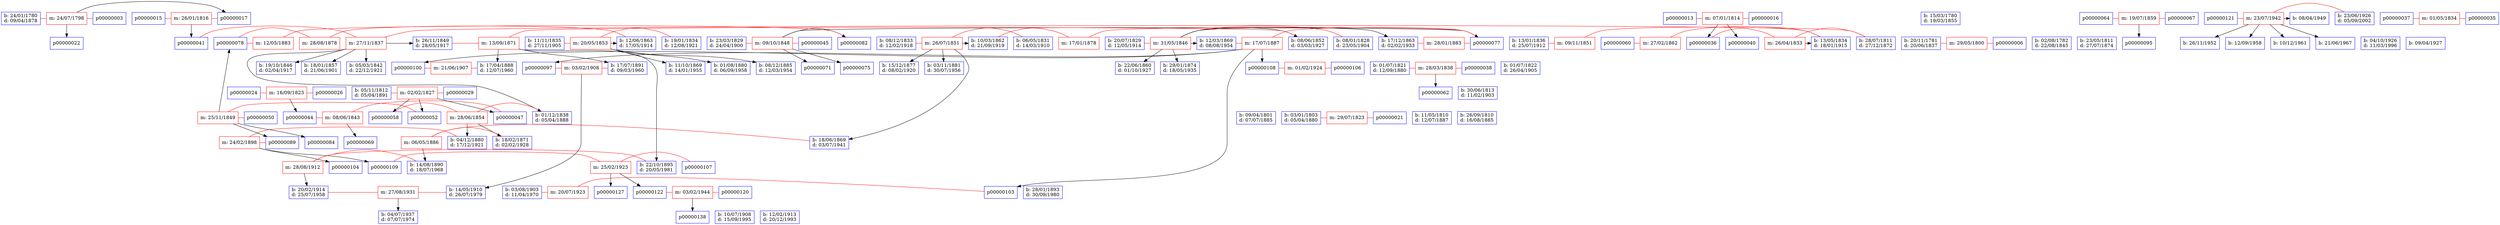 digraph familyTree {
node [shape=box style=solid color=blue]
p00000001 [label="b: 24/01/1780\nd: 09/04/1878"]
{ rank = same; p00000001 p00000017; }
p00000002 [label="b: 15/03/1780\nd: 19/03/1855"]
{ rank = same; p00000002 p00000017; }
p00000004 [label="b: 20/11/1781\nd: 20/06/1837"]
{ rank = same; p00000004 p00000036; }
p00000005 [label="b: 02/08/1782\nd: 22/08/1845"]
{ rank = same; p00000005 p00000036; }
p00000018 [label="b: 09/04/1801\nd: 07/07/1885"]
{ rank = same; p00000018 p00000044; }
p00000019 [label="b: 03/01/1803\nd: 05/04/1880"]
{ rank = same; p00000019 p00000044; }
p00000027 [label="b: 11/05/1810\nd: 12/07/1887"]
{ rank = same; p00000027 p00000047; }
p00000028 [label="b: 26/09/1810\nd: 16/08/1885"]
{ rank = same; p00000028 p00000047; }
p00000030 [label="b: 23/05/1811\nd: 27/07/1874"]
{ rank = same; p00000030 p00000055; }
p00000031 [label="b: 28/07/1811\nd: 27/12/1872"]
{ rank = same; p00000031 p00000055; }
p00000055 [label="b: 13/05/1834\nd: 18/01/1915"]
p00000061 [label="b: 01/12/1838\nd: 05/04/1888"]
p00000087 [label="b: 18/02/1871\nd: 02/02/1928"]
p00000098 [label="b: 14/08/1890\nd: 18/07/1968"]
p00000113 [label="b: 20/02/1914\nd: 25/07/1958"]
p00000092 [label="b: 04/12/1880\nd: 17/12/1921"]
p00000065 [label="b: 05/03/1842\nd: 22/12/1921"]
p00000068 [label="b: 19/10/1846\nd: 02/04/1917"]
p00000070 [label="b: 26/11/1849\nd: 28/05/1917"]
p00000074 [label="b: 18/01/1857\nd: 21/06/1901"]
p00000032 [label="b: 05/11/1812\nd: 05/04/1891"]
{ rank = same; p00000032 p00000062; }
p00000033 [label="b: 30/06/1813\nd: 11/02/1903"]
{ rank = same; p00000033 p00000062; }
p00000042 [label="b: 01/07/1821\nd: 12/09/1880"]
{ rank = same; p00000042 p00000071; }
p00000043 [label="b: 01/07/1822\nd: 26/04/1905"]
{ rank = same; p00000043 p00000071; }
p00000046 [label="b: 08/01/1828\nd: 23/05/1904"]
{ rank = same; p00000046 p00000072; }
p00000072 [label="b: 08/06/1852\nd: 03/03/1927"]
p00000096 [label="b: 17/04/1888\nd: 12/07/1960"]
p00000099 [label="b: 17/07/1891\nd: 09/03/1960"]
p00000111 [label="b: 14/05/1910\nd: 26/07/1979"]
p00000133 [label="b: 04/07/1937\nd: 07/07/1974"]
p00000102 [label="b: 22/10/1895\nd: 20/05/1981"]
p00000076 [label="b: 22/06/1860\nd: 01/10/1927"]
p00000081 [label="b: 17/12/1863\nd: 02/02/1933"]
p00000083 [label="b: 12/03/1869\nd: 08/08/1954"]
p00000088 [label="b: 29/01/1874\nd: 18/05/1935"]
p00000048 [label="b: 23/03/1829\nd: 24/04/1900"]
{ rank = same; p00000048 p00000078; }
p00000049 [label="b: 20/07/1829\nd: 12/05/1914"]
{ rank = same; p00000049 p00000078; }
p00000051 [label="b: 06/05/1831\nd: 14/03/1910"]
{ rank = same; p00000051 p00000079; }
p00000079 [label="b: 10/03/1862\nd: 21/09/1919"]
p00000085 [label="b: 18/06/1869\nd: 03/07/1941"]
p00000090 [label="b: 15/12/1877\nd: 08/02/1920"]
p00000093 [label="b: 03/11/1881\nd: 30/07/1956"]
p00000053 [label="b: 08/12/1833\nd: 12/02/1918"]
{ rank = same; p00000053 p00000080; }
p00000054 [label="b: 19/01/1834\nd: 12/08/1921"]
{ rank = same; p00000054 p00000080; }
p00000080 [label="b: 12/06/1863\nd: 17/05/1914"]
p00000086 [label="b: 11/10/1869\nd: 14/01/1955"]
p00000091 [label="b: 01/08/1880\nd: 06/09/1958"]
p00000094 [label="b: 08/12/1885\nd: 12/03/1954"]
p00000056 [label="b: 11/11/1835\nd: 27/11/1905"]
{ rank = same; p00000056 p00000095; }
p00000057 [label="b: 13/01/1836\nd: 25/07/1912"]
{ rank = same; p00000057 p00000095; }
p00000101 [label="b: 28/01/1893\nd: 30/09/1980"]
{ rank = same; p00000101 p00000122; }
p00000105 [label="b: 03/08/1903\nd: 11/04/1970"]
{ rank = same; p00000105 p00000122; }
p00000110 [label="b: 10/07/1908\nd: 15/09/1995"]
{ rank = same; p00000110 p00000138; }
p00000112 [label="b: 12/02/1913\nd: 20/12/1993"]
{ rank = same; p00000112 p00000138; }
p00000123 [label="b: 23/06/1926\nd: 05/09/2002"]
{ rank = same; p00000123 p00000141; }
p00000141 [label="b: 08/04/1949"]
p00000144 [label="b: 26/11/1952"]
p00000146 [label="b: 12/09/1958"]
p00000149 [label="b: 10/12/1961"]
p00000152 [label="b: 21/06/1967"]
p00000124 [label="b: 04/10/1926\nd: 11/03/1996"]
{ rank = same; p00000124 p00000152; }
p00000125 [label="b: 09/04/1927"]
{ rank = same; p00000125 p00000152; }
p00000001 -> m00000002 [color=red arrowhead=none]
m00000002 -> p00000003 [color=red arrowhead=none]
m00000002 [shape=box color=red label="m: 24/07/1798"]
{ rank = same; p00000001 p00000003 m00000002; }
m00000002 -> p00000017
m00000002 -> p00000022
p00000004 -> m00000003 [color=red arrowhead=none]
m00000003 -> p00000006 [color=red arrowhead=none]
m00000003 [shape=box color=red label="m: 29/05/1800"]
{ rank = same; p00000004 p00000006 m00000003; }
p00000013 -> m00000004 [color=red arrowhead=none]
m00000004 -> p00000016 [color=red arrowhead=none]
m00000004 [shape=box color=red label="m: 07/01/1814"]
{ rank = same; p00000013 p00000016 m00000004; }
m00000004 -> p00000036
m00000004 -> p00000040
p00000015 -> m00000005 [color=red arrowhead=none]
m00000005 -> p00000017 [color=red arrowhead=none]
m00000005 [shape=box color=red label="m: 26/01/1816"]
{ rank = same; p00000015 p00000017 m00000005; }
m00000005 -> p00000041
p00000019 -> m00000006 [color=red arrowhead=none]
m00000006 -> p00000021 [color=red arrowhead=none]
m00000006 [shape=box color=red label="m: 29/07/1823"]
{ rank = same; p00000019 p00000021 m00000006; }
p00000024 -> m00000007 [color=red arrowhead=none]
m00000007 -> p00000026 [color=red arrowhead=none]
m00000007 [shape=box color=red label="m: 16/09/1823"]
{ rank = same; p00000024 p00000026 m00000007; }
m00000007 -> p00000044
p00000032 -> m00000008 [color=red arrowhead=none]
m00000008 -> p00000029 [color=red arrowhead=none]
m00000008 [shape=box color=red label="m: 02/02/1827"]
{ rank = same; p00000032 p00000029 m00000008; }
m00000008 -> p00000047
m00000008 -> p00000052
m00000008 -> p00000058
p00000036 -> m00000009 [color=red arrowhead=none]
m00000009 -> p00000031 [color=red arrowhead=none]
m00000009 [shape=box color=red label="m: 26/04/1833"]
{ rank = same; p00000036 p00000031 m00000009; }
m00000009 -> p00000055
p00000041 -> m00000010 [color=red arrowhead=none]
m00000010 -> p00000031 [color=red arrowhead=none]
m00000010 [shape=box color=red label="m: 27/11/1837"]
{ rank = same; p00000041 p00000031 m00000010; }
m00000010 -> p00000061
m00000010 -> p00000065
m00000010 -> p00000068
m00000010 -> p00000070
m00000010 -> p00000074
p00000037 -> m00000011 [color=red arrowhead=none]
m00000011 -> p00000035 [color=red arrowhead=none]
m00000011 [shape=box color=red label="m: 01/05/1834"]
{ rank = same; p00000037 p00000035 m00000011; }
p00000042 -> m00000012 [color=red arrowhead=none]
m00000012 -> p00000038 [color=red arrowhead=none]
m00000012 [shape=box color=red label="m: 28/03/1838"]
{ rank = same; p00000042 p00000038 m00000012; }
m00000012 -> p00000062
p00000047 -> m00000013 [color=red arrowhead=none]
m00000013 -> p00000044 [color=red arrowhead=none]
m00000013 [shape=box color=red label="m: 08/06/1843"]
{ rank = same; p00000047 p00000044 m00000013; }
m00000013 -> p00000069
p00000048 -> m00000014 [color=red arrowhead=none]
m00000014 -> p00000045 [color=red arrowhead=none]
m00000014 [shape=box color=red label="m: 09/10/1848"]
{ rank = same; p00000048 p00000045 m00000014; }
m00000014 -> p00000071
m00000014 -> p00000075
m00000014 -> p00000077
m00000014 -> p00000082
p00000049 -> m00000015 [color=red arrowhead=none]
m00000015 -> p00000046 [color=red arrowhead=none]
m00000015 [shape=box color=red label="m: 31/05/1846"]
{ rank = same; p00000049 p00000046 m00000015; }
m00000015 -> p00000072
m00000015 -> p00000076
m00000015 -> p00000081
m00000015 -> p00000083
m00000015 -> p00000088
p00000052 -> m00000016 [color=red arrowhead=none]
m00000016 -> p00000050 [color=red arrowhead=none]
m00000016 [shape=box color=red label="m: 25/11/1849"]
{ rank = same; p00000052 p00000050 m00000016; }
m00000016 -> p00000078
m00000016 -> p00000084
m00000016 -> p00000089
p00000053 -> m00000017 [color=red arrowhead=none]
m00000017 -> p00000051 [color=red arrowhead=none]
m00000017 [shape=box color=red label="m: 26/07/1851"]
{ rank = same; p00000053 p00000051 m00000017; }
m00000017 -> p00000079
m00000017 -> p00000085
m00000017 -> p00000090
m00000017 -> p00000093
p00000056 -> m00000018 [color=red arrowhead=none]
m00000018 -> p00000054 [color=red arrowhead=none]
m00000018 [shape=box color=red label="m: 20/05/1853"]
{ rank = same; p00000056 p00000054 m00000018; }
m00000018 -> p00000080
m00000018 -> p00000086
m00000018 -> p00000091
m00000018 -> p00000094
p00000057 -> m00000019 [color=red arrowhead=none]
m00000019 -> p00000055 [color=red arrowhead=none]
m00000019 [shape=box color=red label="m: 09/11/1851"]
{ rank = same; p00000057 p00000055 m00000019; }
p00000060 -> m00000020 [color=red arrowhead=none]
m00000020 -> p00000055 [color=red arrowhead=none]
m00000020 [shape=box color=red label="m: 27/02/1862"]
{ rank = same; p00000060 p00000055 m00000020; }
p00000058 -> m00000021 [color=red arrowhead=none]
m00000021 -> p00000061 [color=red arrowhead=none]
m00000021 [shape=box color=red label="m: 28/06/1854"]
{ rank = same; p00000058 p00000061 m00000021; }
m00000021 -> p00000087
m00000021 -> p00000092
p00000064 -> m00000022 [color=red arrowhead=none]
m00000022 -> p00000067 [color=red arrowhead=none]
m00000022 [shape=box color=red label="m: 19/07/1859"]
{ rank = same; p00000064 p00000067 m00000022; }
m00000022 -> p00000095
p00000070 -> m00000023 [color=red arrowhead=none]
m00000023 -> p00000072 [color=red arrowhead=none]
m00000023 [shape=box color=red label="m: 13/09/1871"]
{ rank = same; p00000070 p00000072 m00000023; }
m00000023 -> p00000096
m00000023 -> p00000099
m00000023 -> p00000102
p00000079 -> m00000024 [color=red arrowhead=none]
m00000024 -> p00000077 [color=red arrowhead=none]
m00000024 [shape=box color=red label="m: 17/01/1878"]
{ rank = same; p00000079 p00000077 m00000024; }
p00000081 -> m00000025 [color=red arrowhead=none]
m00000025 -> p00000077 [color=red arrowhead=none]
m00000025 [shape=box color=red label="m: 28/01/1883"]
{ rank = same; p00000081 p00000077 m00000025; }
p00000083 -> m00000026 [color=red arrowhead=none]
m00000026 -> p00000077 [color=red arrowhead=none]
m00000026 [shape=box color=red label="m: 17/07/1887"]
{ rank = same; p00000083 p00000077 m00000026; }
m00000026 -> p00000097
m00000026 -> p00000100
m00000026 -> p00000103
m00000026 -> p00000108
p00000078 -> m00000027 [color=red arrowhead=none]
m00000027 -> p00000080 [color=red arrowhead=none]
m00000027 [shape=box color=red label="m: 28/08/1878"]
{ rank = same; p00000078 p00000080 m00000027; }
p00000078 -> m00000028 [color=red arrowhead=none]
m00000028 -> p00000082 [color=red arrowhead=none]
m00000028 [shape=box color=red label="m: 12/05/1883"]
{ rank = same; p00000078 p00000082 m00000028; }
p00000085 -> m00000029 [color=red arrowhead=none]
m00000029 -> p00000087 [color=red arrowhead=none]
m00000029 [shape=box color=red label="m: 06/05/1886"]
{ rank = same; p00000085 p00000087 m00000029; }
m00000029 -> p00000098
p00000092 -> m00000030 [color=red arrowhead=none]
m00000030 -> p00000089 [color=red arrowhead=none]
m00000030 [shape=box color=red label="m: 24/02/1898"]
{ rank = same; p00000092 p00000089 m00000030; }
m00000030 -> p00000104
m00000030 -> p00000109
p00000100 -> m00000031 [color=red arrowhead=none]
m00000031 -> p00000096 [color=red arrowhead=none]
m00000031 [shape=box color=red label="m: 21/06/1907"]
{ rank = same; p00000100 p00000096 m00000031; }
p00000097 -> m00000032 [color=red arrowhead=none]
m00000032 -> p00000099 [color=red arrowhead=none]
m00000032 [shape=box color=red label="m: 03/02/1908"]
{ rank = same; p00000097 p00000099 m00000032; }
m00000032 -> p00000111
p00000102 -> m00000033 [color=red arrowhead=none]
m00000033 -> p00000098 [color=red arrowhead=none]
m00000033 [shape=box color=red label="m: 28/08/1912"]
{ rank = same; p00000102 p00000098 m00000033; }
m00000033 -> p00000113
p00000105 -> m00000034 [color=red arrowhead=none]
m00000034 -> p00000103 [color=red arrowhead=none]
m00000034 [shape=box color=red label="m: 20/07/1923"]
{ rank = same; p00000105 p00000103 m00000034; }
p00000108 -> m00000035 [color=red arrowhead=none]
m00000035 -> p00000106 [color=red arrowhead=none]
m00000035 [shape=box color=red label="m: 01/02/1924"]
{ rank = same; p00000108 p00000106 m00000035; }
p00000109 -> m00000036 [color=red arrowhead=none]
m00000036 -> p00000107 [color=red arrowhead=none]
m00000036 [shape=box color=red label="m: 25/02/1923"]
{ rank = same; p00000109 p00000107 m00000036; }
m00000036 -> p00000122
m00000036 -> p00000127
p00000113 -> m00000037 [color=red arrowhead=none]
m00000037 -> p00000111 [color=red arrowhead=none]
m00000037 [shape=box color=red label="m: 27/08/1931"]
{ rank = same; p00000113 p00000111 m00000037; }
m00000037 -> p00000133
p00000122 -> m00000038 [color=red arrowhead=none]
m00000038 -> p00000120 [color=red arrowhead=none]
m00000038 [shape=box color=red label="m: 03/02/1944"]
{ rank = same; p00000122 p00000120 m00000038; }
m00000038 -> p00000138
p00000121 -> m00000039 [color=red arrowhead=none]
m00000039 -> p00000123 [color=red arrowhead=none]
m00000039 [shape=box color=red label="m: 23/07/1942"]
{ rank = same; p00000121 p00000123 m00000039; }
m00000039 -> p00000141
m00000039 -> p00000144
m00000039 -> p00000146
m00000039 -> p00000149
m00000039 -> p00000152
}
